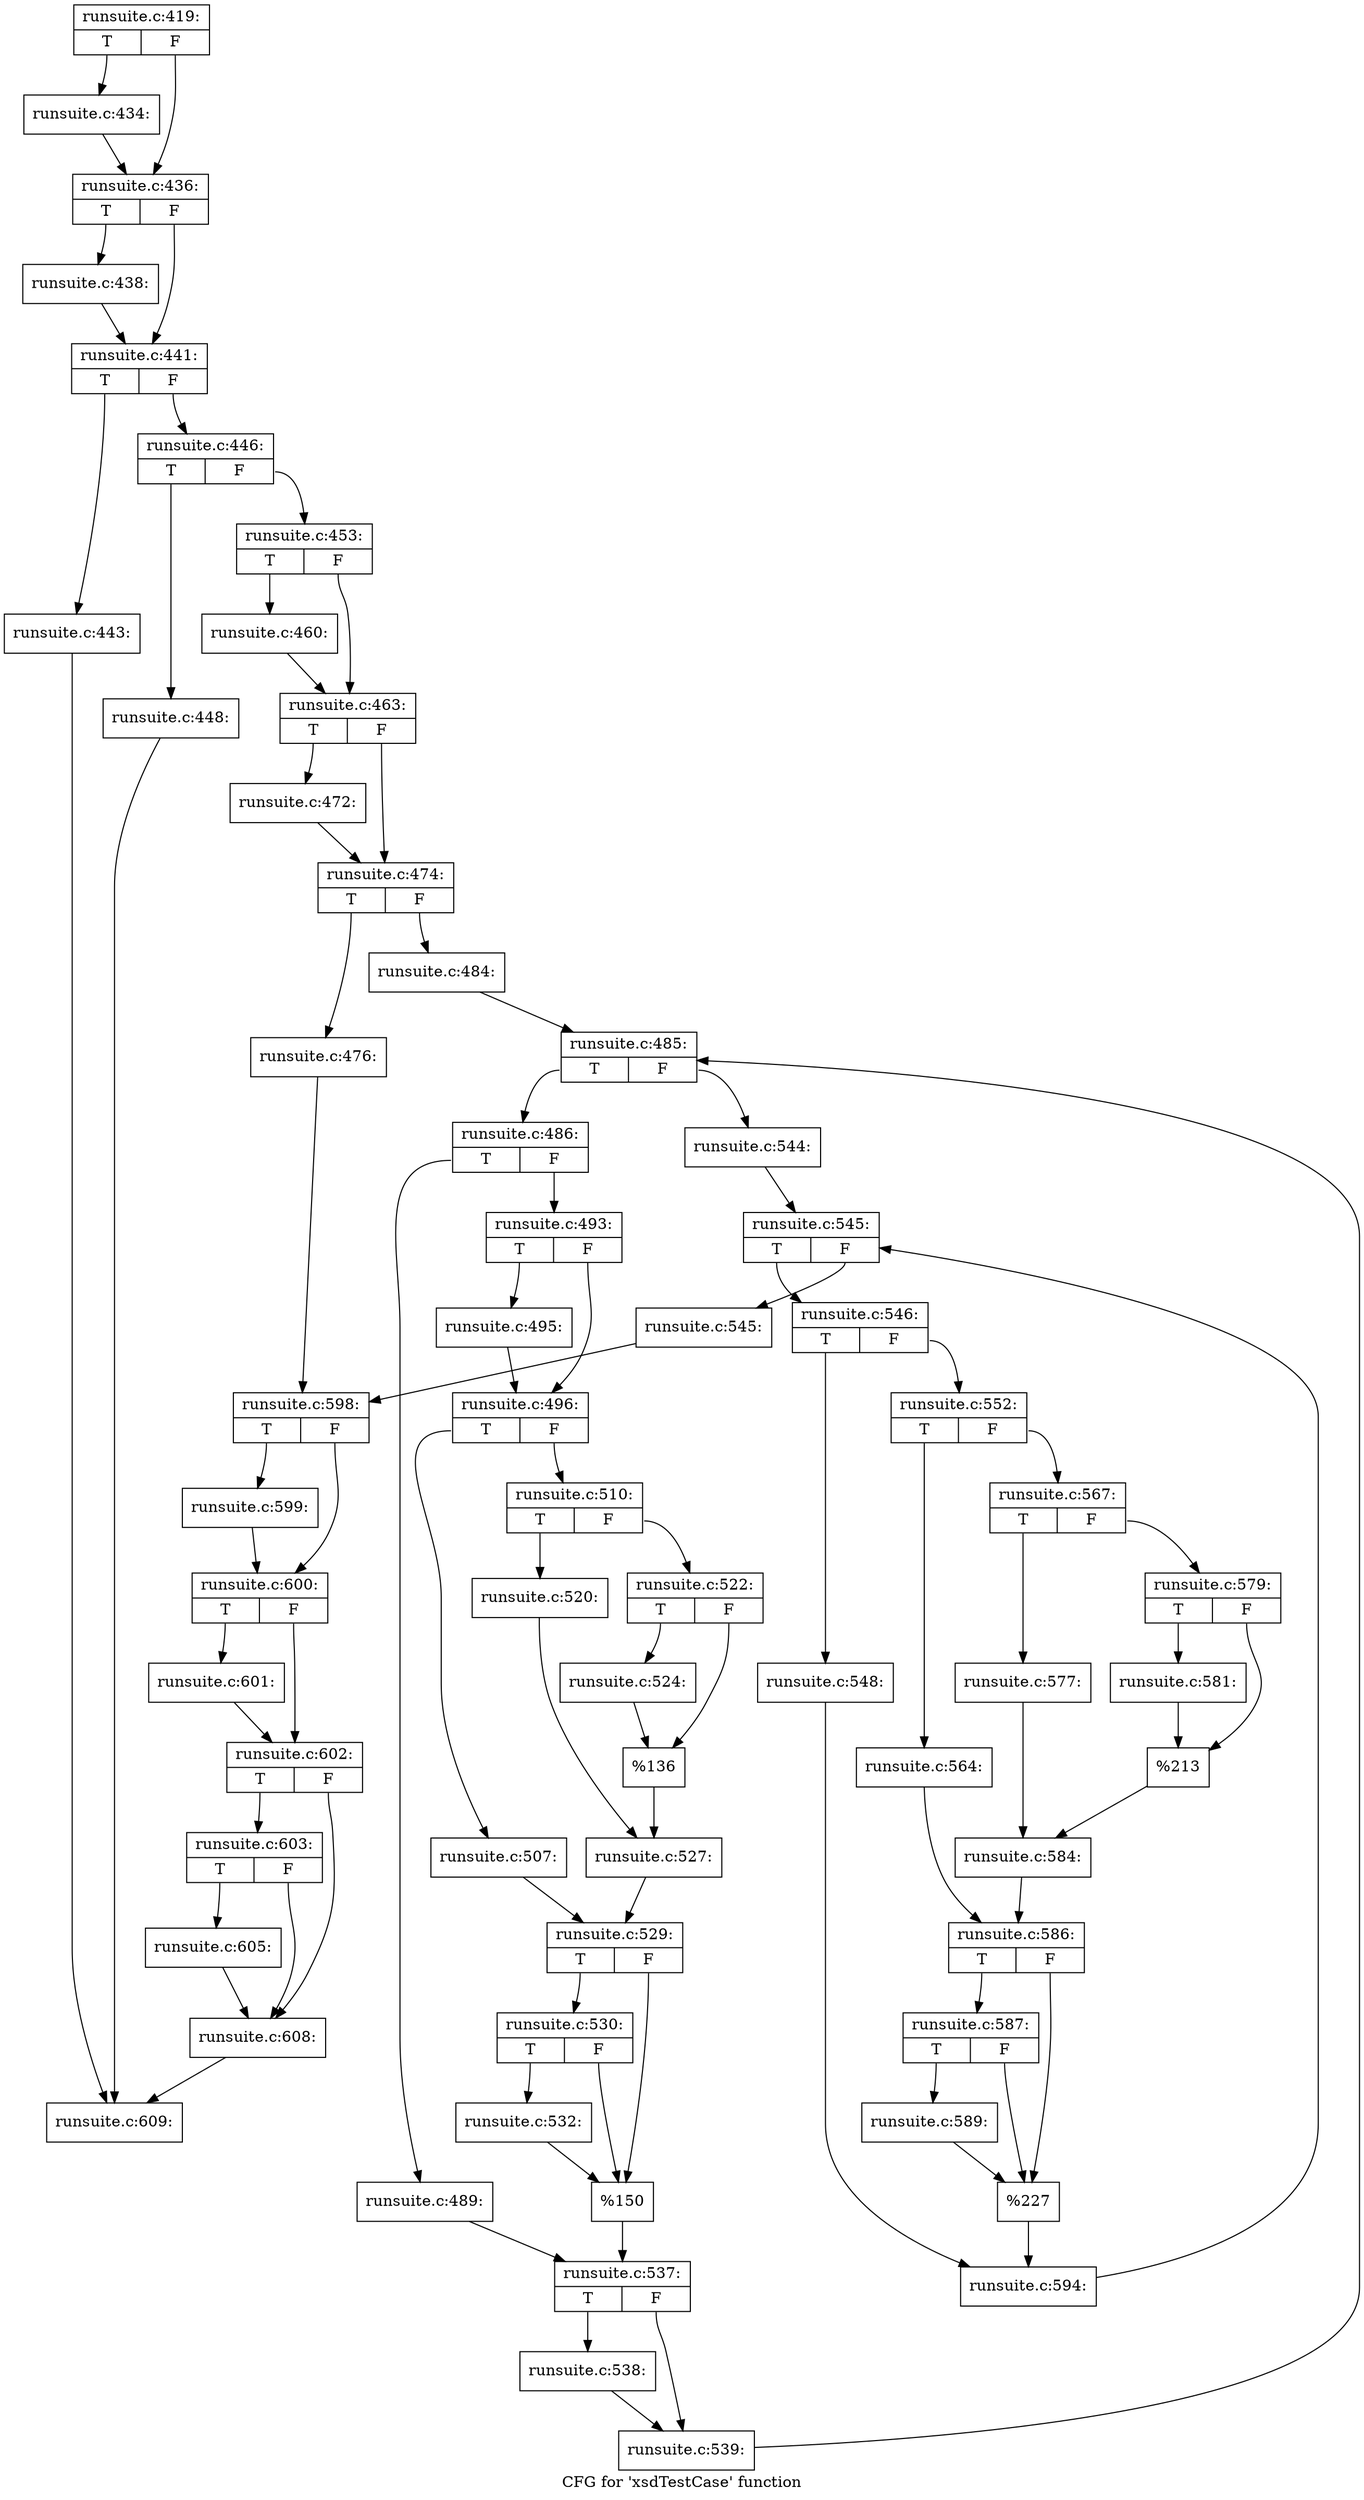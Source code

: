 digraph "CFG for 'xsdTestCase' function" {
	label="CFG for 'xsdTestCase' function";

	Node0x5711c00 [shape=record,label="{runsuite.c:419:|{<s0>T|<s1>F}}"];
	Node0x5711c00:s0 -> Node0x571b940;
	Node0x5711c00:s1 -> Node0x571bfd0;
	Node0x571b940 [shape=record,label="{runsuite.c:434:}"];
	Node0x571b940 -> Node0x571bfd0;
	Node0x571bfd0 [shape=record,label="{runsuite.c:436:|{<s0>T|<s1>F}}"];
	Node0x571bfd0:s0 -> Node0x571cb90;
	Node0x571bfd0:s1 -> Node0x571cbe0;
	Node0x571cb90 [shape=record,label="{runsuite.c:438:}"];
	Node0x571cb90 -> Node0x571cbe0;
	Node0x571cbe0 [shape=record,label="{runsuite.c:441:|{<s0>T|<s1>F}}"];
	Node0x571cbe0:s0 -> Node0x571c670;
	Node0x571cbe0:s1 -> Node0x571d130;
	Node0x571c670 [shape=record,label="{runsuite.c:443:}"];
	Node0x571c670 -> Node0x5715f40;
	Node0x571d130 [shape=record,label="{runsuite.c:446:|{<s0>T|<s1>F}}"];
	Node0x571d130:s0 -> Node0x571dca0;
	Node0x571d130:s1 -> Node0x571e1f0;
	Node0x571dca0 [shape=record,label="{runsuite.c:448:}"];
	Node0x571dca0 -> Node0x5715f40;
	Node0x571e1f0 [shape=record,label="{runsuite.c:453:|{<s0>T|<s1>F}}"];
	Node0x571e1f0:s0 -> Node0x571f2f0;
	Node0x571e1f0:s1 -> Node0x571f500;
	Node0x571f2f0 [shape=record,label="{runsuite.c:460:}"];
	Node0x571f2f0 -> Node0x571f500;
	Node0x571f500 [shape=record,label="{runsuite.c:463:|{<s0>T|<s1>F}}"];
	Node0x571f500:s0 -> Node0x564f6c0;
	Node0x571f500:s1 -> Node0x5721710;
	Node0x564f6c0 [shape=record,label="{runsuite.c:472:}"];
	Node0x564f6c0 -> Node0x5721710;
	Node0x5721710 [shape=record,label="{runsuite.c:474:|{<s0>T|<s1>F}}"];
	Node0x5721710:s0 -> Node0x57219b0;
	Node0x5721710:s1 -> Node0x5721a00;
	Node0x57219b0 [shape=record,label="{runsuite.c:476:}"];
	Node0x57219b0 -> Node0x571ea50;
	Node0x5721a00 [shape=record,label="{runsuite.c:484:}"];
	Node0x5721a00 -> Node0x571b8a0;
	Node0x571b8a0 [shape=record,label="{runsuite.c:485:|{<s0>T|<s1>F}}"];
	Node0x571b8a0:s0 -> Node0x57230a0;
	Node0x571b8a0:s1 -> Node0x5722f90;
	Node0x57230a0 [shape=record,label="{runsuite.c:486:|{<s0>T|<s1>F}}"];
	Node0x57230a0:s0 -> Node0x5723a80;
	Node0x57230a0:s1 -> Node0x5724010;
	Node0x5723a80 [shape=record,label="{runsuite.c:489:}"];
	Node0x5723a80 -> Node0x5723fc0;
	Node0x5724010 [shape=record,label="{runsuite.c:493:|{<s0>T|<s1>F}}"];
	Node0x5724010:s0 -> Node0x5724a90;
	Node0x5724010:s1 -> Node0x57235f0;
	Node0x5724a90 [shape=record,label="{runsuite.c:495:}"];
	Node0x5724a90 -> Node0x57235f0;
	Node0x57235f0 [shape=record,label="{runsuite.c:496:|{<s0>T|<s1>F}}"];
	Node0x57235f0:s0 -> Node0x5723a00;
	Node0x57235f0:s1 -> Node0x5726890;
	Node0x5723a00 [shape=record,label="{runsuite.c:507:}"];
	Node0x5723a00 -> Node0x5726840;
	Node0x5726890 [shape=record,label="{runsuite.c:510:|{<s0>T|<s1>F}}"];
	Node0x5726890:s0 -> Node0x5727640;
	Node0x5726890:s1 -> Node0x57285d0;
	Node0x5727640 [shape=record,label="{runsuite.c:520:}"];
	Node0x5727640 -> Node0x5728580;
	Node0x57285d0 [shape=record,label="{runsuite.c:522:|{<s0>T|<s1>F}}"];
	Node0x57285d0:s0 -> Node0x5728c30;
	Node0x57285d0:s1 -> Node0x5728c80;
	Node0x5728c30 [shape=record,label="{runsuite.c:524:}"];
	Node0x5728c30 -> Node0x5728c80;
	Node0x5728c80 [shape=record,label="{%136}"];
	Node0x5728c80 -> Node0x5728580;
	Node0x5728580 [shape=record,label="{runsuite.c:527:}"];
	Node0x5728580 -> Node0x5726840;
	Node0x5726840 [shape=record,label="{runsuite.c:529:|{<s0>T|<s1>F}}"];
	Node0x5726840:s0 -> Node0x5729f10;
	Node0x5726840:s1 -> Node0x5729ec0;
	Node0x5729f10 [shape=record,label="{runsuite.c:530:|{<s0>T|<s1>F}}"];
	Node0x5729f10:s0 -> Node0x5729c30;
	Node0x5729f10:s1 -> Node0x5729ec0;
	Node0x5729c30 [shape=record,label="{runsuite.c:532:}"];
	Node0x5729c30 -> Node0x5729ec0;
	Node0x5729ec0 [shape=record,label="{%150}"];
	Node0x5729ec0 -> Node0x5723fc0;
	Node0x5723fc0 [shape=record,label="{runsuite.c:537:|{<s0>T|<s1>F}}"];
	Node0x5723fc0:s0 -> Node0x572ac50;
	Node0x5723fc0:s1 -> Node0x572aca0;
	Node0x572ac50 [shape=record,label="{runsuite.c:538:}"];
	Node0x572ac50 -> Node0x572aca0;
	Node0x572aca0 [shape=record,label="{runsuite.c:539:}"];
	Node0x572aca0 -> Node0x571b8a0;
	Node0x5722f90 [shape=record,label="{runsuite.c:544:}"];
	Node0x5722f90 -> Node0x5694220;
	Node0x5694220 [shape=record,label="{runsuite.c:545:|{<s0>T|<s1>F}}"];
	Node0x5694220:s0 -> Node0x572bbd0;
	Node0x5694220:s1 -> Node0x5694300;
	Node0x572bbd0 [shape=record,label="{runsuite.c:546:|{<s0>T|<s1>F}}"];
	Node0x572bbd0:s0 -> Node0x572bdc0;
	Node0x572bbd0:s1 -> Node0x572be60;
	Node0x572bdc0 [shape=record,label="{runsuite.c:548:}"];
	Node0x572bdc0 -> Node0x572be10;
	Node0x572be60 [shape=record,label="{runsuite.c:552:|{<s0>T|<s1>F}}"];
	Node0x572be60:s0 -> Node0x572da40;
	Node0x572be60:s1 -> Node0x572dae0;
	Node0x572da40 [shape=record,label="{runsuite.c:564:}"];
	Node0x572da40 -> Node0x572da90;
	Node0x572dae0 [shape=record,label="{runsuite.c:567:|{<s0>T|<s1>F}}"];
	Node0x572dae0:s0 -> Node0x572eed0;
	Node0x572dae0:s1 -> Node0x572ef70;
	Node0x572eed0 [shape=record,label="{runsuite.c:577:}"];
	Node0x572eed0 -> Node0x572ef20;
	Node0x572ef70 [shape=record,label="{runsuite.c:579:|{<s0>T|<s1>F}}"];
	Node0x572ef70:s0 -> Node0x572fc50;
	Node0x572ef70:s1 -> Node0x572fca0;
	Node0x572fc50 [shape=record,label="{runsuite.c:581:}"];
	Node0x572fc50 -> Node0x572fca0;
	Node0x572fca0 [shape=record,label="{%213}"];
	Node0x572fca0 -> Node0x572ef20;
	Node0x572ef20 [shape=record,label="{runsuite.c:584:}"];
	Node0x572ef20 -> Node0x572da90;
	Node0x572da90 [shape=record,label="{runsuite.c:586:|{<s0>T|<s1>F}}"];
	Node0x572da90:s0 -> Node0x5730910;
	Node0x572da90:s1 -> Node0x57308c0;
	Node0x5730910 [shape=record,label="{runsuite.c:587:|{<s0>T|<s1>F}}"];
	Node0x5730910:s0 -> Node0x5730870;
	Node0x5730910:s1 -> Node0x57308c0;
	Node0x5730870 [shape=record,label="{runsuite.c:589:}"];
	Node0x5730870 -> Node0x57308c0;
	Node0x57308c0 [shape=record,label="{%227}"];
	Node0x57308c0 -> Node0x572be10;
	Node0x572be10 [shape=record,label="{runsuite.c:594:}"];
	Node0x572be10 -> Node0x5694220;
	Node0x5694300 [shape=record,label="{runsuite.c:545:}"];
	Node0x5694300 -> Node0x571ea50;
	Node0x571ea50 [shape=record,label="{runsuite.c:598:|{<s0>T|<s1>F}}"];
	Node0x571ea50:s0 -> Node0x5731b30;
	Node0x571ea50:s1 -> Node0x5731b80;
	Node0x5731b30 [shape=record,label="{runsuite.c:599:}"];
	Node0x5731b30 -> Node0x5731b80;
	Node0x5731b80 [shape=record,label="{runsuite.c:600:|{<s0>T|<s1>F}}"];
	Node0x5731b80:s0 -> Node0x5732670;
	Node0x5731b80:s1 -> Node0x57329a0;
	Node0x5732670 [shape=record,label="{runsuite.c:601:}"];
	Node0x5732670 -> Node0x57329a0;
	Node0x57329a0 [shape=record,label="{runsuite.c:602:|{<s0>T|<s1>F}}"];
	Node0x57329a0:s0 -> Node0x56adfe0;
	Node0x57329a0:s1 -> Node0x5732210;
	Node0x56adfe0 [shape=record,label="{runsuite.c:603:|{<s0>T|<s1>F}}"];
	Node0x56adfe0:s0 -> Node0x56adcb0;
	Node0x56adfe0:s1 -> Node0x5732210;
	Node0x56adcb0 [shape=record,label="{runsuite.c:605:}"];
	Node0x56adcb0 -> Node0x5732210;
	Node0x5732210 [shape=record,label="{runsuite.c:608:}"];
	Node0x5732210 -> Node0x5715f40;
	Node0x5715f40 [shape=record,label="{runsuite.c:609:}"];
}
